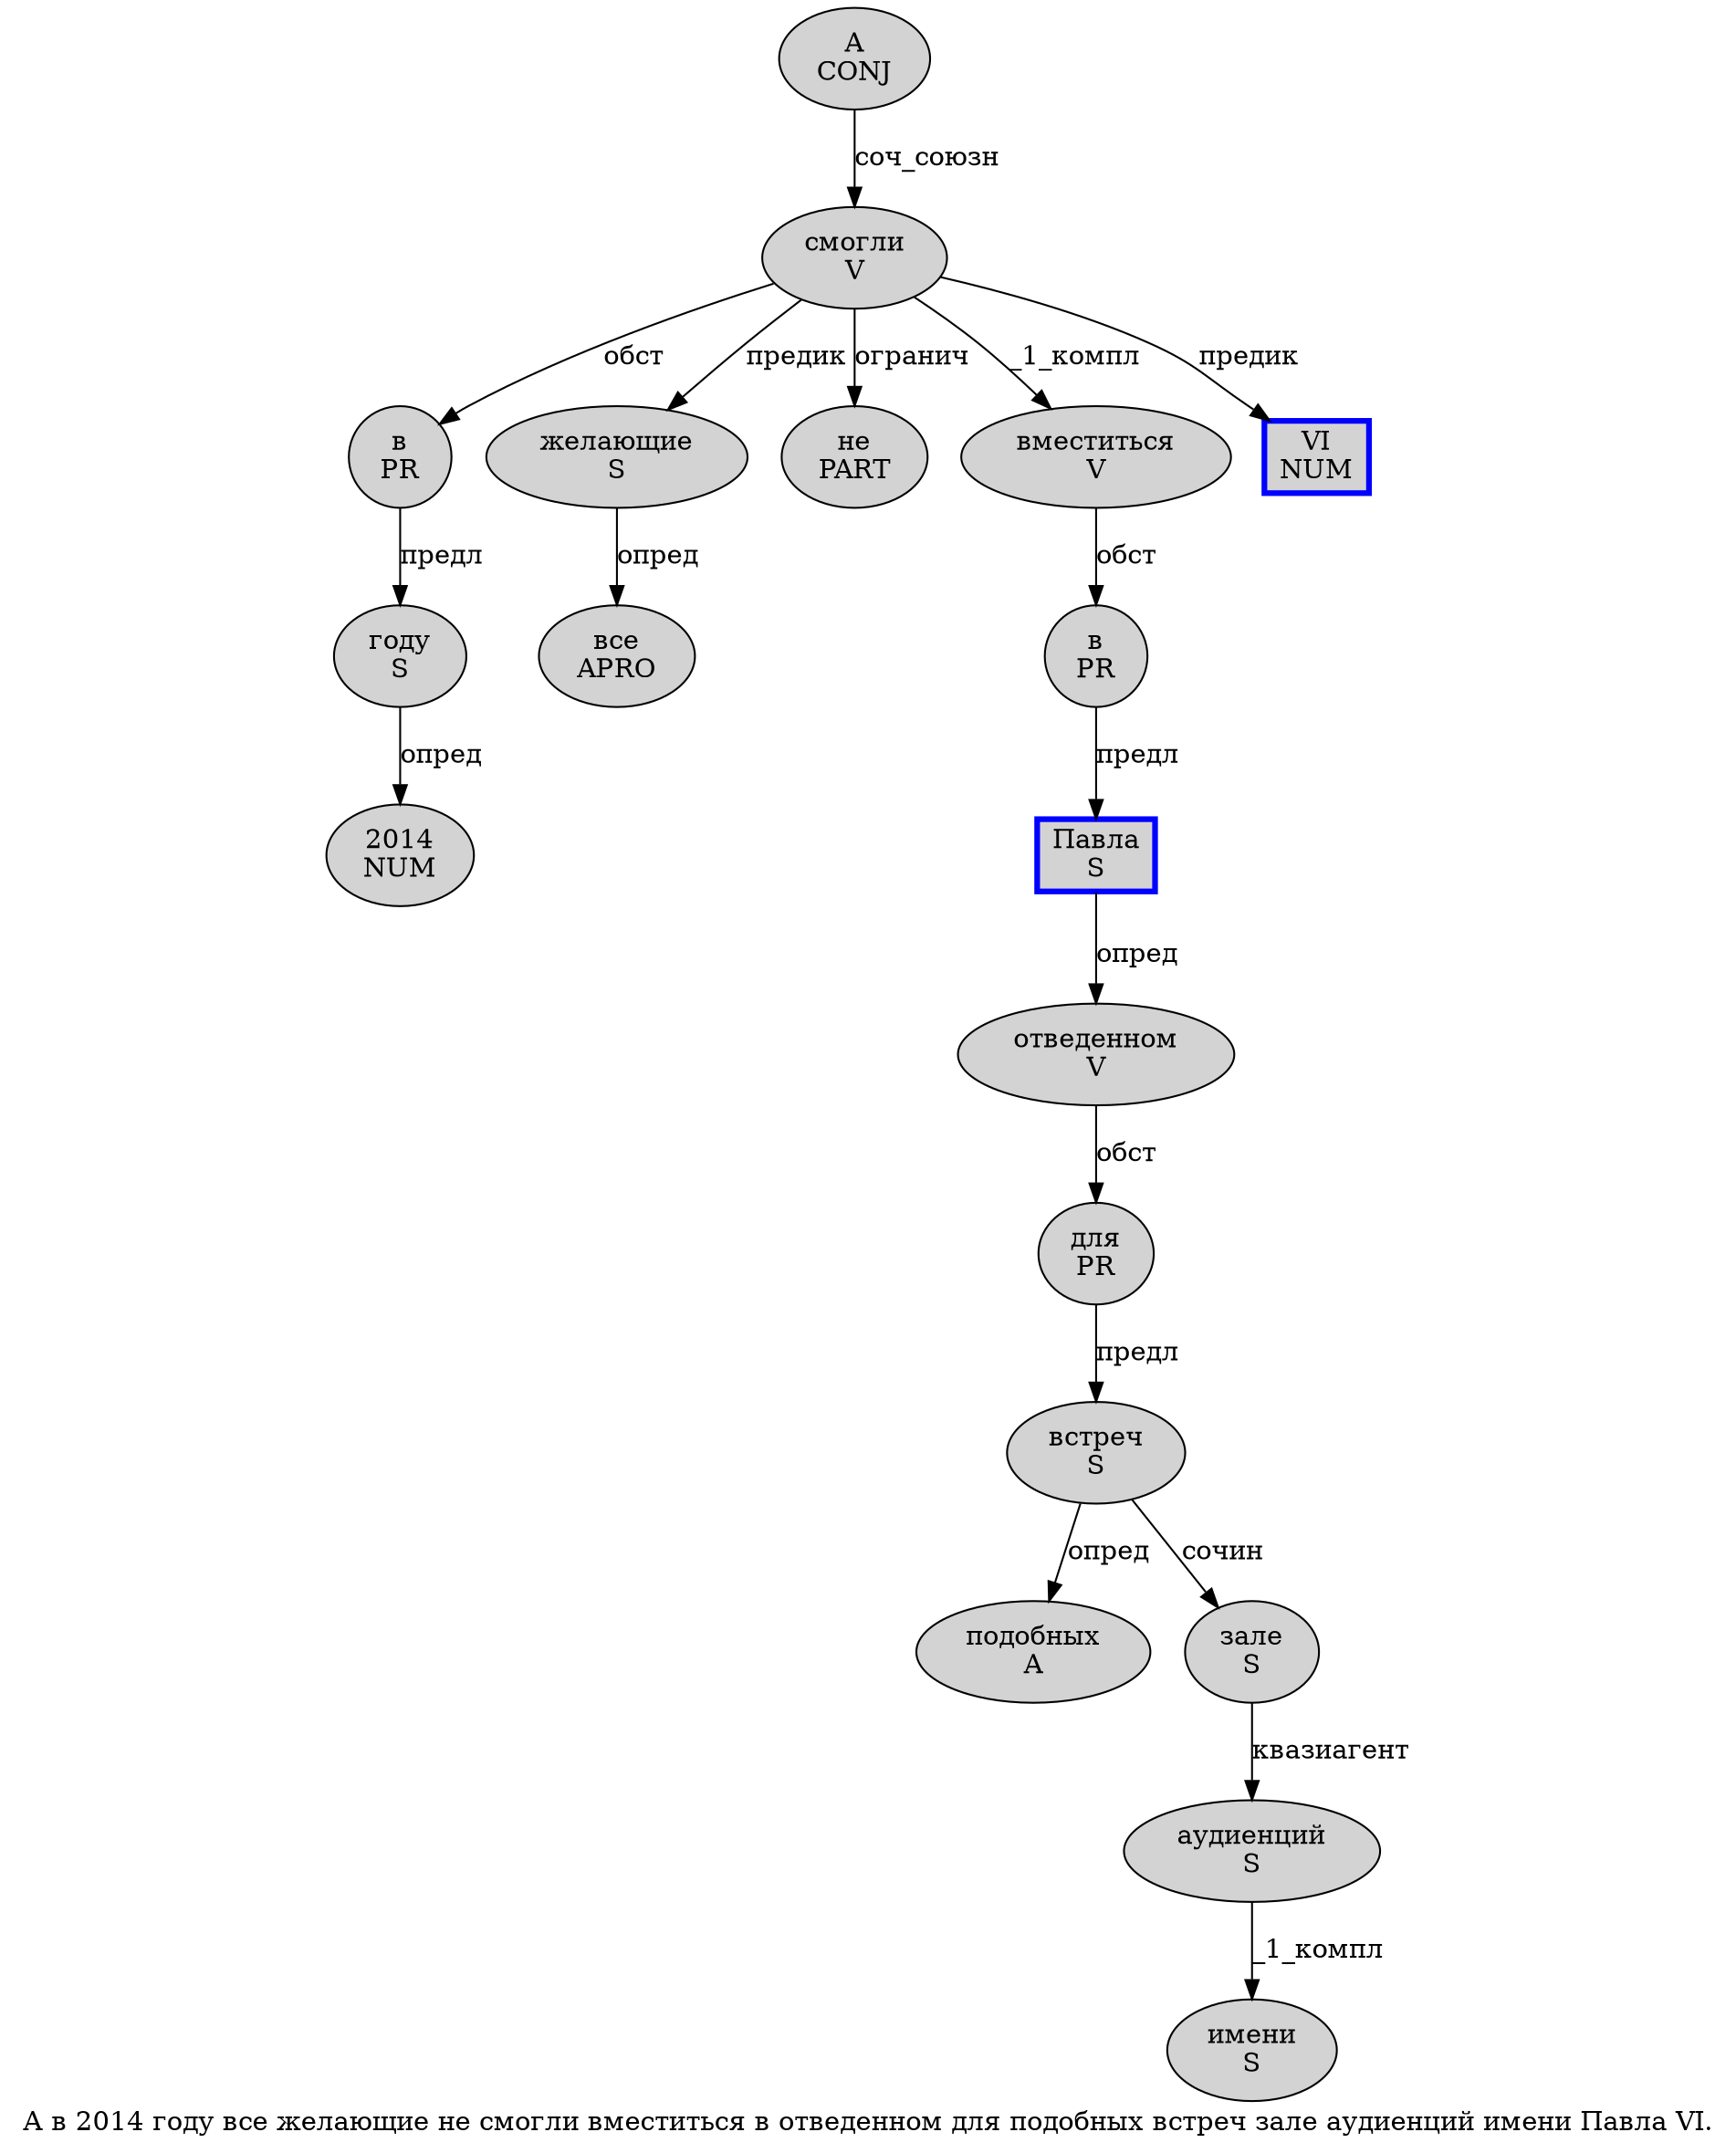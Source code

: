 digraph SENTENCE_193 {
	graph [label="А в 2014 году все желающие не смогли вместиться в отведенном для подобных встреч зале аудиенций имени Павла VI."]
	node [style=filled]
		0 [label="А
CONJ" color="" fillcolor=lightgray penwidth=1 shape=ellipse]
		1 [label="в
PR" color="" fillcolor=lightgray penwidth=1 shape=ellipse]
		2 [label="2014
NUM" color="" fillcolor=lightgray penwidth=1 shape=ellipse]
		3 [label="году
S" color="" fillcolor=lightgray penwidth=1 shape=ellipse]
		4 [label="все
APRO" color="" fillcolor=lightgray penwidth=1 shape=ellipse]
		5 [label="желающие
S" color="" fillcolor=lightgray penwidth=1 shape=ellipse]
		6 [label="не
PART" color="" fillcolor=lightgray penwidth=1 shape=ellipse]
		7 [label="смогли
V" color="" fillcolor=lightgray penwidth=1 shape=ellipse]
		8 [label="вместиться
V" color="" fillcolor=lightgray penwidth=1 shape=ellipse]
		9 [label="в
PR" color="" fillcolor=lightgray penwidth=1 shape=ellipse]
		10 [label="отведенном
V" color="" fillcolor=lightgray penwidth=1 shape=ellipse]
		11 [label="для
PR" color="" fillcolor=lightgray penwidth=1 shape=ellipse]
		12 [label="подобных
A" color="" fillcolor=lightgray penwidth=1 shape=ellipse]
		13 [label="встреч
S" color="" fillcolor=lightgray penwidth=1 shape=ellipse]
		14 [label="зале
S" color="" fillcolor=lightgray penwidth=1 shape=ellipse]
		15 [label="аудиенций
S" color="" fillcolor=lightgray penwidth=1 shape=ellipse]
		16 [label="имени
S" color="" fillcolor=lightgray penwidth=1 shape=ellipse]
		17 [label="Павла
S" color=blue fillcolor=lightgray penwidth=3 shape=box]
		18 [label="VI
NUM" color=blue fillcolor=lightgray penwidth=3 shape=box]
			5 -> 4 [label="опред"]
			1 -> 3 [label="предл"]
			13 -> 12 [label="опред"]
			13 -> 14 [label="сочин"]
			7 -> 1 [label="обст"]
			7 -> 5 [label="предик"]
			7 -> 6 [label="огранич"]
			7 -> 8 [label="_1_компл"]
			7 -> 18 [label="предик"]
			8 -> 9 [label="обст"]
			11 -> 13 [label="предл"]
			3 -> 2 [label="опред"]
			10 -> 11 [label="обст"]
			14 -> 15 [label="квазиагент"]
			17 -> 10 [label="опред"]
			0 -> 7 [label="соч_союзн"]
			9 -> 17 [label="предл"]
			15 -> 16 [label="_1_компл"]
}